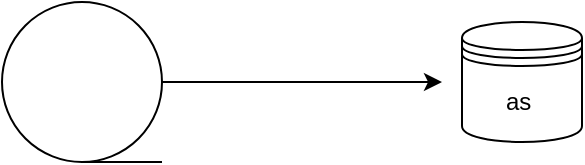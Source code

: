 <mxfile>
    <diagram id="3rH4IvwUti_ONcvr5ccX" name="第 1 页">
        <mxGraphModel dx="545" dy="437" grid="1" gridSize="10" guides="1" tooltips="1" connect="1" arrows="1" fold="1" page="1" pageScale="1" pageWidth="827" pageHeight="1169" math="0" shadow="0">
            <root>
                <mxCell id="0"/>
                <mxCell id="1" parent="0"/>
                <mxCell id="3" style="edgeStyle=orthogonalEdgeStyle;rounded=0;orthogonalLoop=1;jettySize=auto;html=1;" edge="1" parent="1" source="2">
                    <mxGeometry relative="1" as="geometry">
                        <mxPoint x="290" y="120" as="targetPoint"/>
                    </mxGeometry>
                </mxCell>
                <mxCell id="2" value="" style="shape=tapeData;whiteSpace=wrap;html=1;perimeter=ellipsePerimeter;" vertex="1" parent="1">
                    <mxGeometry x="70" y="80" width="80" height="80" as="geometry"/>
                </mxCell>
                <mxCell id="4" value="as&amp;nbsp;" style="shape=datastore;whiteSpace=wrap;html=1;" vertex="1" parent="1">
                    <mxGeometry x="300" y="90" width="60" height="60" as="geometry"/>
                </mxCell>
            </root>
        </mxGraphModel>
    </diagram>
</mxfile>